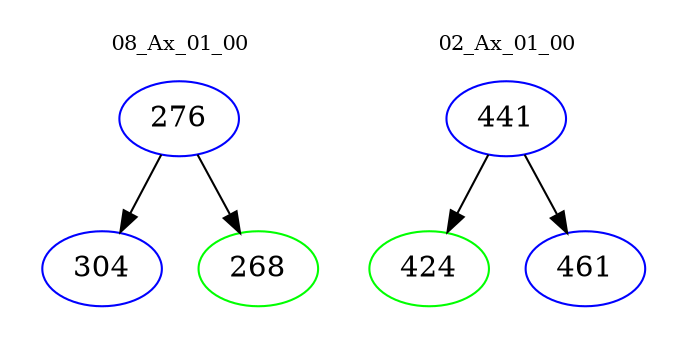digraph{
subgraph cluster_0 {
color = white
label = "08_Ax_01_00";
fontsize=10;
T0_276 [label="276", color="blue"]
T0_276 -> T0_304 [color="black"]
T0_304 [label="304", color="blue"]
T0_276 -> T0_268 [color="black"]
T0_268 [label="268", color="green"]
}
subgraph cluster_1 {
color = white
label = "02_Ax_01_00";
fontsize=10;
T1_441 [label="441", color="blue"]
T1_441 -> T1_424 [color="black"]
T1_424 [label="424", color="green"]
T1_441 -> T1_461 [color="black"]
T1_461 [label="461", color="blue"]
}
}
